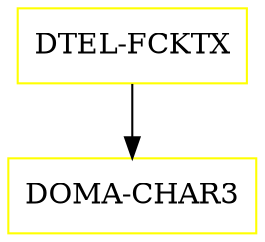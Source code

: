digraph G {
  "DTEL-FCKTX" [shape=box,color=yellow];
  "DOMA-CHAR3" [shape=box,color=yellow,URL="./DOMA_CHAR3.html"];
  "DTEL-FCKTX" -> "DOMA-CHAR3";
}
